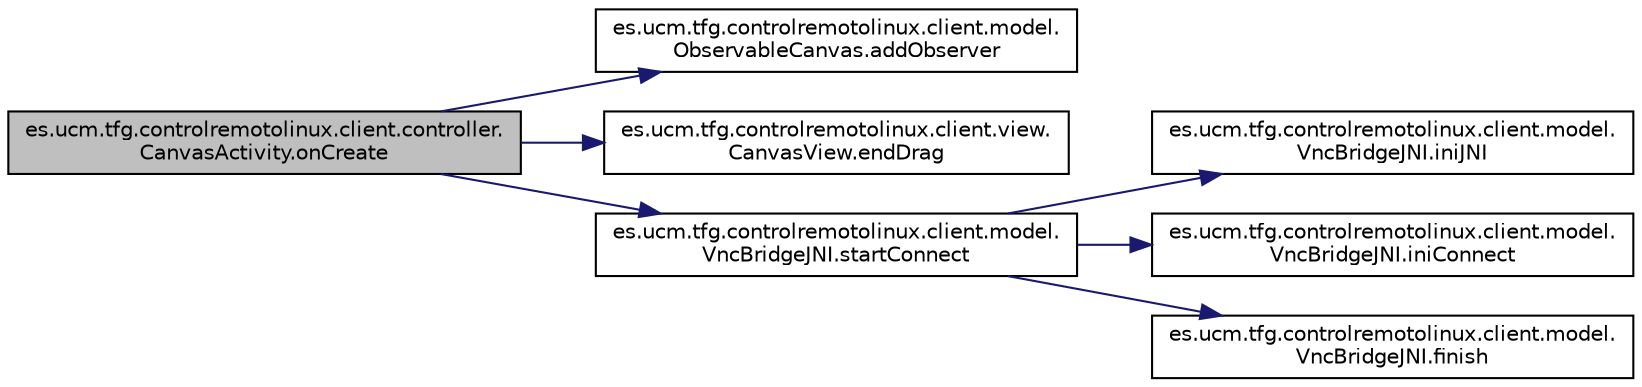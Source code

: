 digraph "es.ucm.tfg.controlremotolinux.client.controller.CanvasActivity.onCreate"
{
  edge [fontname="Helvetica",fontsize="10",labelfontname="Helvetica",labelfontsize="10"];
  node [fontname="Helvetica",fontsize="10",shape=record];
  rankdir="LR";
  Node1 [label="es.ucm.tfg.controlremotolinux.client.controller.\lCanvasActivity.onCreate",height=0.2,width=0.4,color="black", fillcolor="grey75", style="filled" fontcolor="black"];
  Node1 -> Node2 [color="midnightblue",fontsize="10",style="solid"];
  Node2 [label="es.ucm.tfg.controlremotolinux.client.model.\lObservableCanvas.addObserver",height=0.2,width=0.4,color="black", fillcolor="white", style="filled",URL="$classes_1_1ucm_1_1tfg_1_1controlremotolinux_1_1client_1_1model_1_1ObservableCanvas.html#af0b5f3dcc7000e46b4132a5284b65578"];
  Node1 -> Node3 [color="midnightblue",fontsize="10",style="solid"];
  Node3 [label="es.ucm.tfg.controlremotolinux.client.view.\lCanvasView.endDrag",height=0.2,width=0.4,color="black", fillcolor="white", style="filled",URL="$classes_1_1ucm_1_1tfg_1_1controlremotolinux_1_1client_1_1view_1_1CanvasView.html#a11046fc9fc6769116e5f6f5ebd509b91"];
  Node1 -> Node4 [color="midnightblue",fontsize="10",style="solid"];
  Node4 [label="es.ucm.tfg.controlremotolinux.client.model.\lVncBridgeJNI.startConnect",height=0.2,width=0.4,color="black", fillcolor="white", style="filled",URL="$classes_1_1ucm_1_1tfg_1_1controlremotolinux_1_1client_1_1model_1_1VncBridgeJNI.html#a0ae954e57823b9801b127b181e728569"];
  Node4 -> Node5 [color="midnightblue",fontsize="10",style="solid"];
  Node5 [label="es.ucm.tfg.controlremotolinux.client.model.\lVncBridgeJNI.iniJNI",height=0.2,width=0.4,color="black", fillcolor="white", style="filled",URL="$classes_1_1ucm_1_1tfg_1_1controlremotolinux_1_1client_1_1model_1_1VncBridgeJNI.html#aded9e66b1ef314d478cf3b4451fd7ccf"];
  Node4 -> Node6 [color="midnightblue",fontsize="10",style="solid"];
  Node6 [label="es.ucm.tfg.controlremotolinux.client.model.\lVncBridgeJNI.iniConnect",height=0.2,width=0.4,color="black", fillcolor="white", style="filled",URL="$classes_1_1ucm_1_1tfg_1_1controlremotolinux_1_1client_1_1model_1_1VncBridgeJNI.html#afa4a64765c1886d310d4754bfe055f0e"];
  Node4 -> Node7 [color="midnightblue",fontsize="10",style="solid"];
  Node7 [label="es.ucm.tfg.controlremotolinux.client.model.\lVncBridgeJNI.finish",height=0.2,width=0.4,color="black", fillcolor="white", style="filled",URL="$classes_1_1ucm_1_1tfg_1_1controlremotolinux_1_1client_1_1model_1_1VncBridgeJNI.html#a168d25f650d5720435d8a0f4412b22e4"];
}

